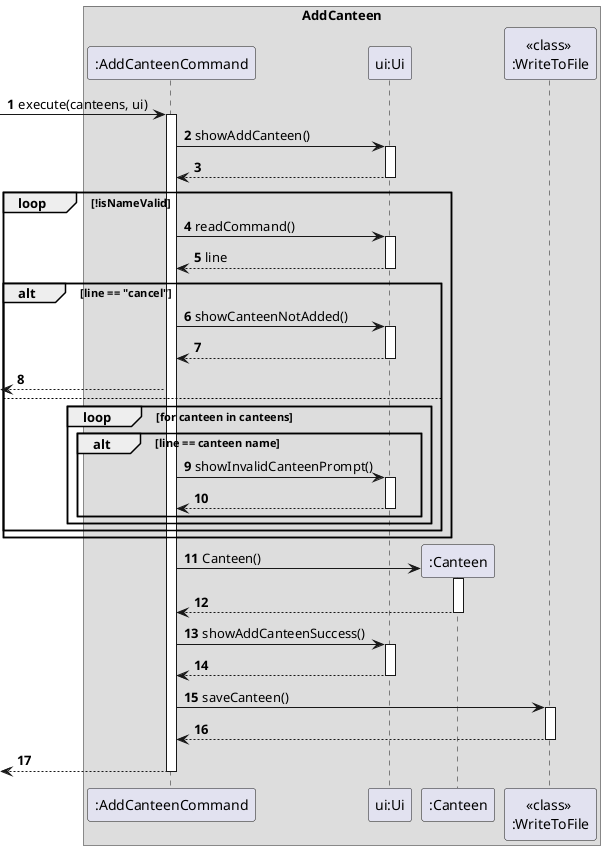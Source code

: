 @startuml
'https://plantuml.com/sequence-diagram

autonumber
box AddCanteen

->":AddCanteenCommand" : execute(canteens, ui)
activate ":AddCanteenCommand"

":AddCanteenCommand" -> "ui:Ui" : showAddCanteen()
activate "ui:Ui"
"ui:Ui" --> ":AddCanteenCommand"
deactivate "ui:Ui"

loop !isNameValid
    ":AddCanteenCommand" -> "ui:Ui" : readCommand()
    activate "ui:Ui"
    "ui:Ui" --> ":AddCanteenCommand" : line
    deactivate "ui:Ui"

    alt line == "cancel"
    ":AddCanteenCommand" -> "ui:Ui" : showCanteenNotAdded()
    activate "ui:Ui"
    "ui:Ui" --> ":AddCanteenCommand"
    deactivate "ui:Ui"
    <-- ":AddCanteenCommand"

    else
        loop for canteen in canteens
            alt line == canteen name
            ":AddCanteenCommand" -> "ui:Ui" : showInvalidCanteenPrompt()
            activate "ui:Ui"
            "ui:Ui" --> ":AddCanteenCommand"
            deactivate "ui:Ui"
            end
        end
    end
end

create ":Canteen"
":AddCanteenCommand" -> ":Canteen" : Canteen()
activate ":Canteen"
":Canteen" --> ":AddCanteenCommand"
deactivate ":Canteen"

":AddCanteenCommand" -> "ui:Ui" : showAddCanteenSuccess()
activate "ui:Ui"
"ui:Ui" --> ":AddCanteenCommand"
deactivate "ui:Ui"

":AddCanteenCommand" -> "<<class>> \n:WriteToFile" : saveCanteen()
activate "<<class>> \n:WriteToFile"
"<<class>> \n:WriteToFile" --> ":AddCanteenCommand"
deactivate "<<class>> \n:WriteToFile"

<-- ":AddCanteenCommand"
deactivate ":AddCanteenCommand"
@enduml